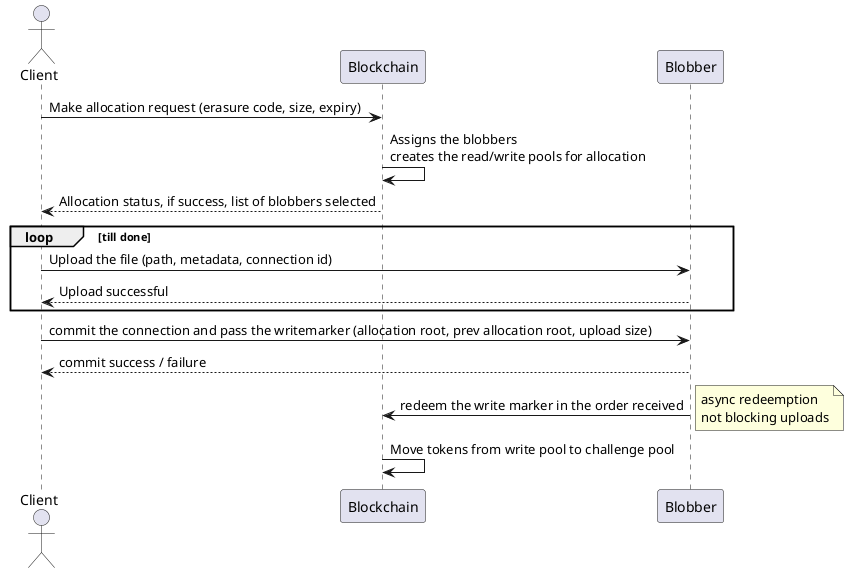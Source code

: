 @startuml

actor Client


Client -> Blockchain : Make allocation request (erasure code, size, expiry)
Blockchain -> Blockchain : Assigns the blobbers \ncreates the read/write pools for allocation
Blockchain --> Client : Allocation status, if success, list of blobbers selected


loop till done
    Client -> Blobber : Upload the file (path, metadata, connection id)
    Blobber --> Client : Upload successful
end
Client -> Blobber : commit the connection and pass the writemarker (allocation root, prev allocation root, upload size) 
Blobber --> Client : commit success / failure


Blobber -> Blockchain : redeem the write marker in the order received
note right
async redeemption
not blocking uploads
end note

Blockchain -> Blockchain : Move tokens from write pool to challenge pool

@enduml